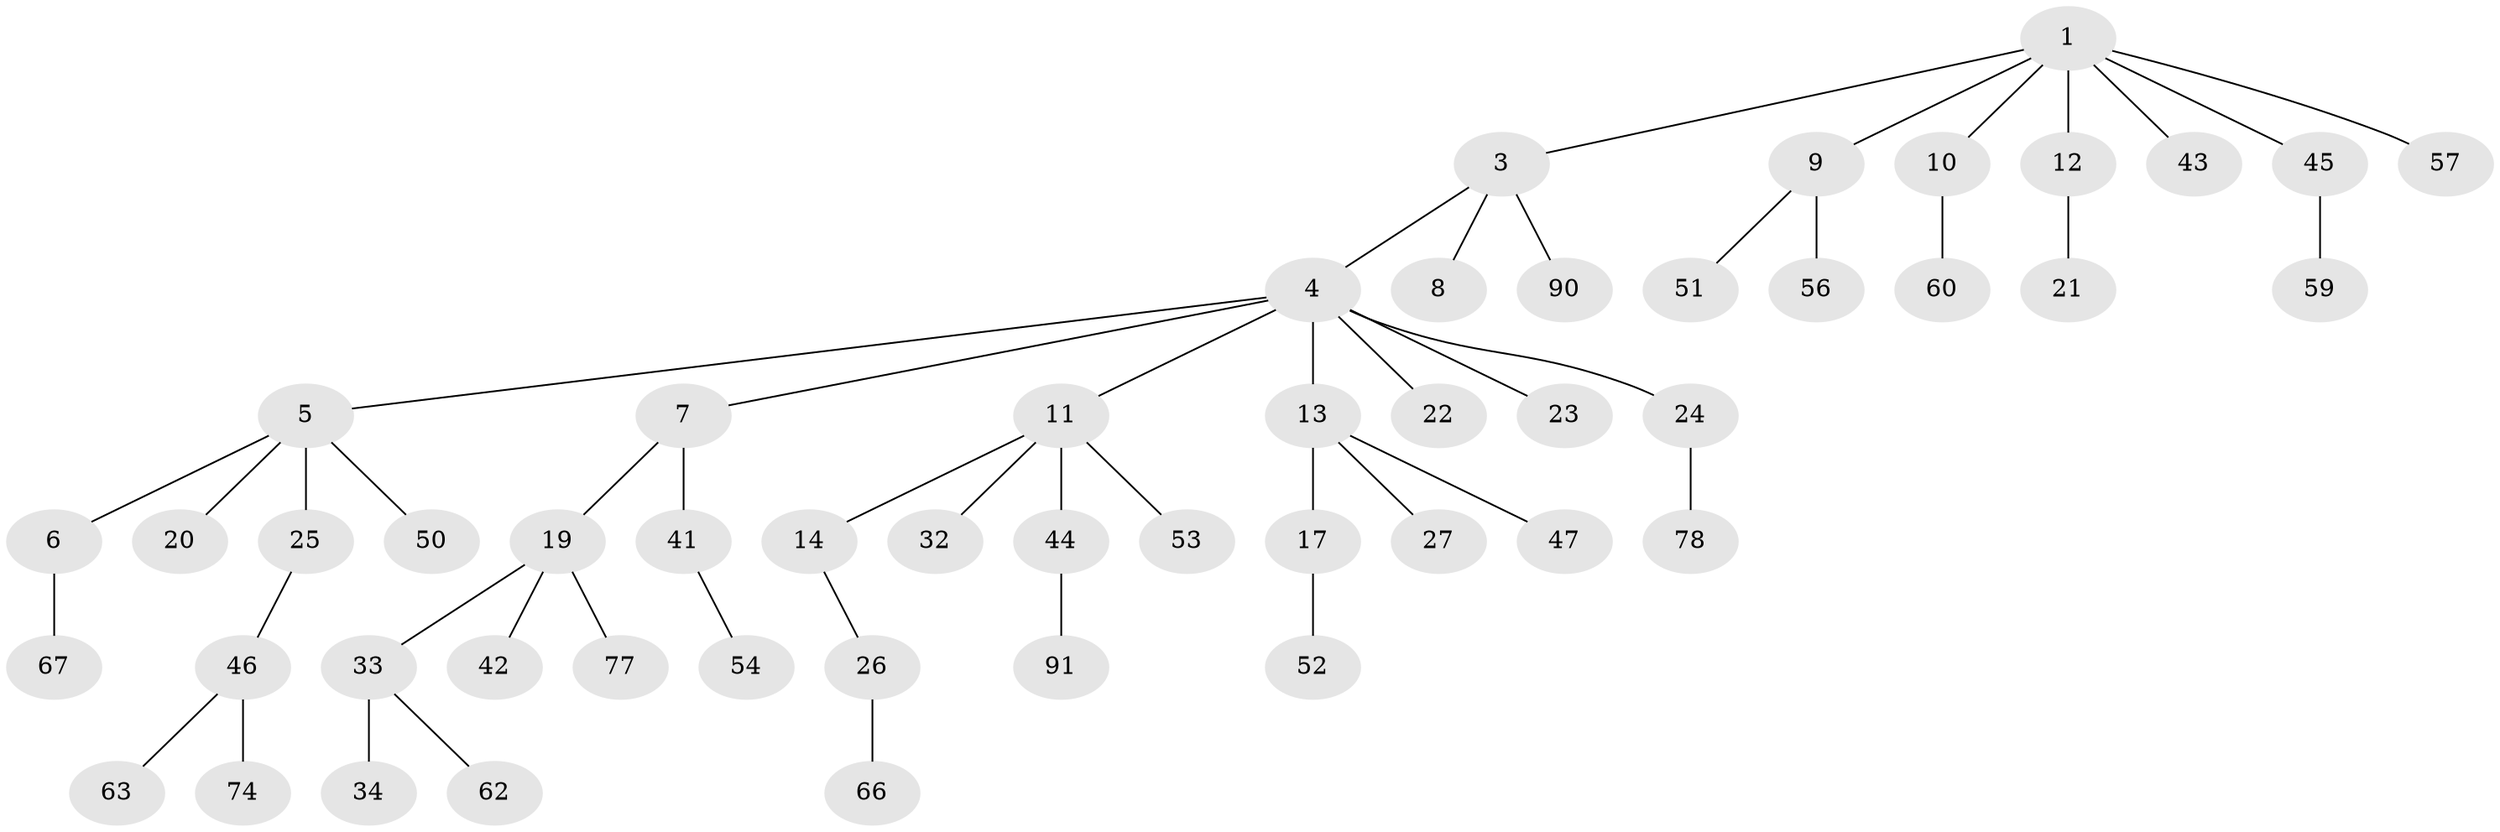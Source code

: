 // original degree distribution, {6: 0.019417475728155338, 3: 0.1650485436893204, 4: 0.05825242718446602, 8: 0.009708737864077669, 5: 0.009708737864077669, 2: 0.21359223300970873, 1: 0.5145631067961165, 7: 0.009708737864077669}
// Generated by graph-tools (version 1.1) at 2025/15/03/09/25 04:15:23]
// undirected, 51 vertices, 50 edges
graph export_dot {
graph [start="1"]
  node [color=gray90,style=filled];
  1 [super="+2"];
  3;
  4;
  5;
  6;
  7 [super="+68+37+70+58+16"];
  8 [super="+65+28"];
  9 [super="+31"];
  10 [super="+95"];
  11 [super="+38"];
  12 [super="+69"];
  13 [super="+18"];
  14 [super="+15+96"];
  17;
  19;
  20;
  21;
  22 [super="+40"];
  23 [super="+36+92+30"];
  24;
  25 [super="+29"];
  26;
  27 [super="+35"];
  32;
  33 [super="+87+98+48+55"];
  34;
  41;
  42;
  43;
  44;
  45 [super="+102"];
  46;
  47;
  50 [super="+64"];
  51;
  52 [super="+61"];
  53 [super="+97"];
  54;
  56 [super="+94"];
  57;
  59;
  60;
  62;
  63;
  66 [super="+88+86+75"];
  67;
  74;
  77;
  78;
  90;
  91;
  1 -- 3;
  1 -- 9;
  1 -- 10;
  1 -- 12;
  1 -- 57;
  1 -- 43;
  1 -- 45;
  3 -- 4;
  3 -- 8;
  3 -- 90;
  4 -- 5;
  4 -- 7;
  4 -- 11;
  4 -- 13;
  4 -- 22;
  4 -- 23;
  4 -- 24;
  5 -- 6;
  5 -- 20;
  5 -- 25;
  5 -- 50;
  6 -- 67;
  7 -- 41;
  7 -- 19;
  9 -- 56;
  9 -- 51;
  10 -- 60;
  11 -- 14;
  11 -- 32;
  11 -- 44;
  11 -- 53;
  12 -- 21;
  13 -- 17;
  13 -- 27;
  13 -- 47;
  14 -- 26;
  17 -- 52;
  19 -- 33;
  19 -- 42;
  19 -- 77;
  24 -- 78;
  25 -- 46;
  26 -- 66;
  33 -- 34;
  33 -- 62;
  41 -- 54;
  44 -- 91;
  45 -- 59;
  46 -- 63;
  46 -- 74;
}
